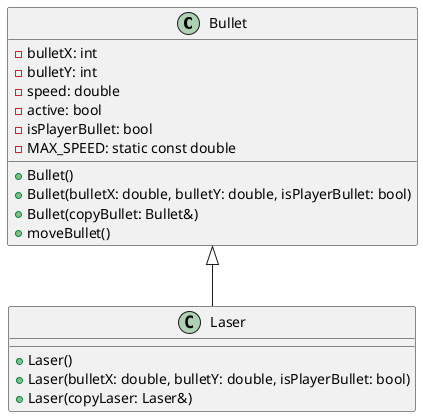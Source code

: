 @startuml

class Bullet {
    - bulletX: int 
    - bulletY: int
    - speed: double
    - active: bool
    - isPlayerBullet: bool
    - MAX_SPEED: static const double
    + Bullet()
    + Bullet(bulletX: double, bulletY: double, isPlayerBullet: bool)
    + Bullet(copyBullet: Bullet&)
    + moveBullet()
}

class Laser {
    + Laser()
    + Laser(bulletX: double, bulletY: double, isPlayerBullet: bool)
    + Laser(copyLaser: Laser&)
}

Bullet <|-- Laser